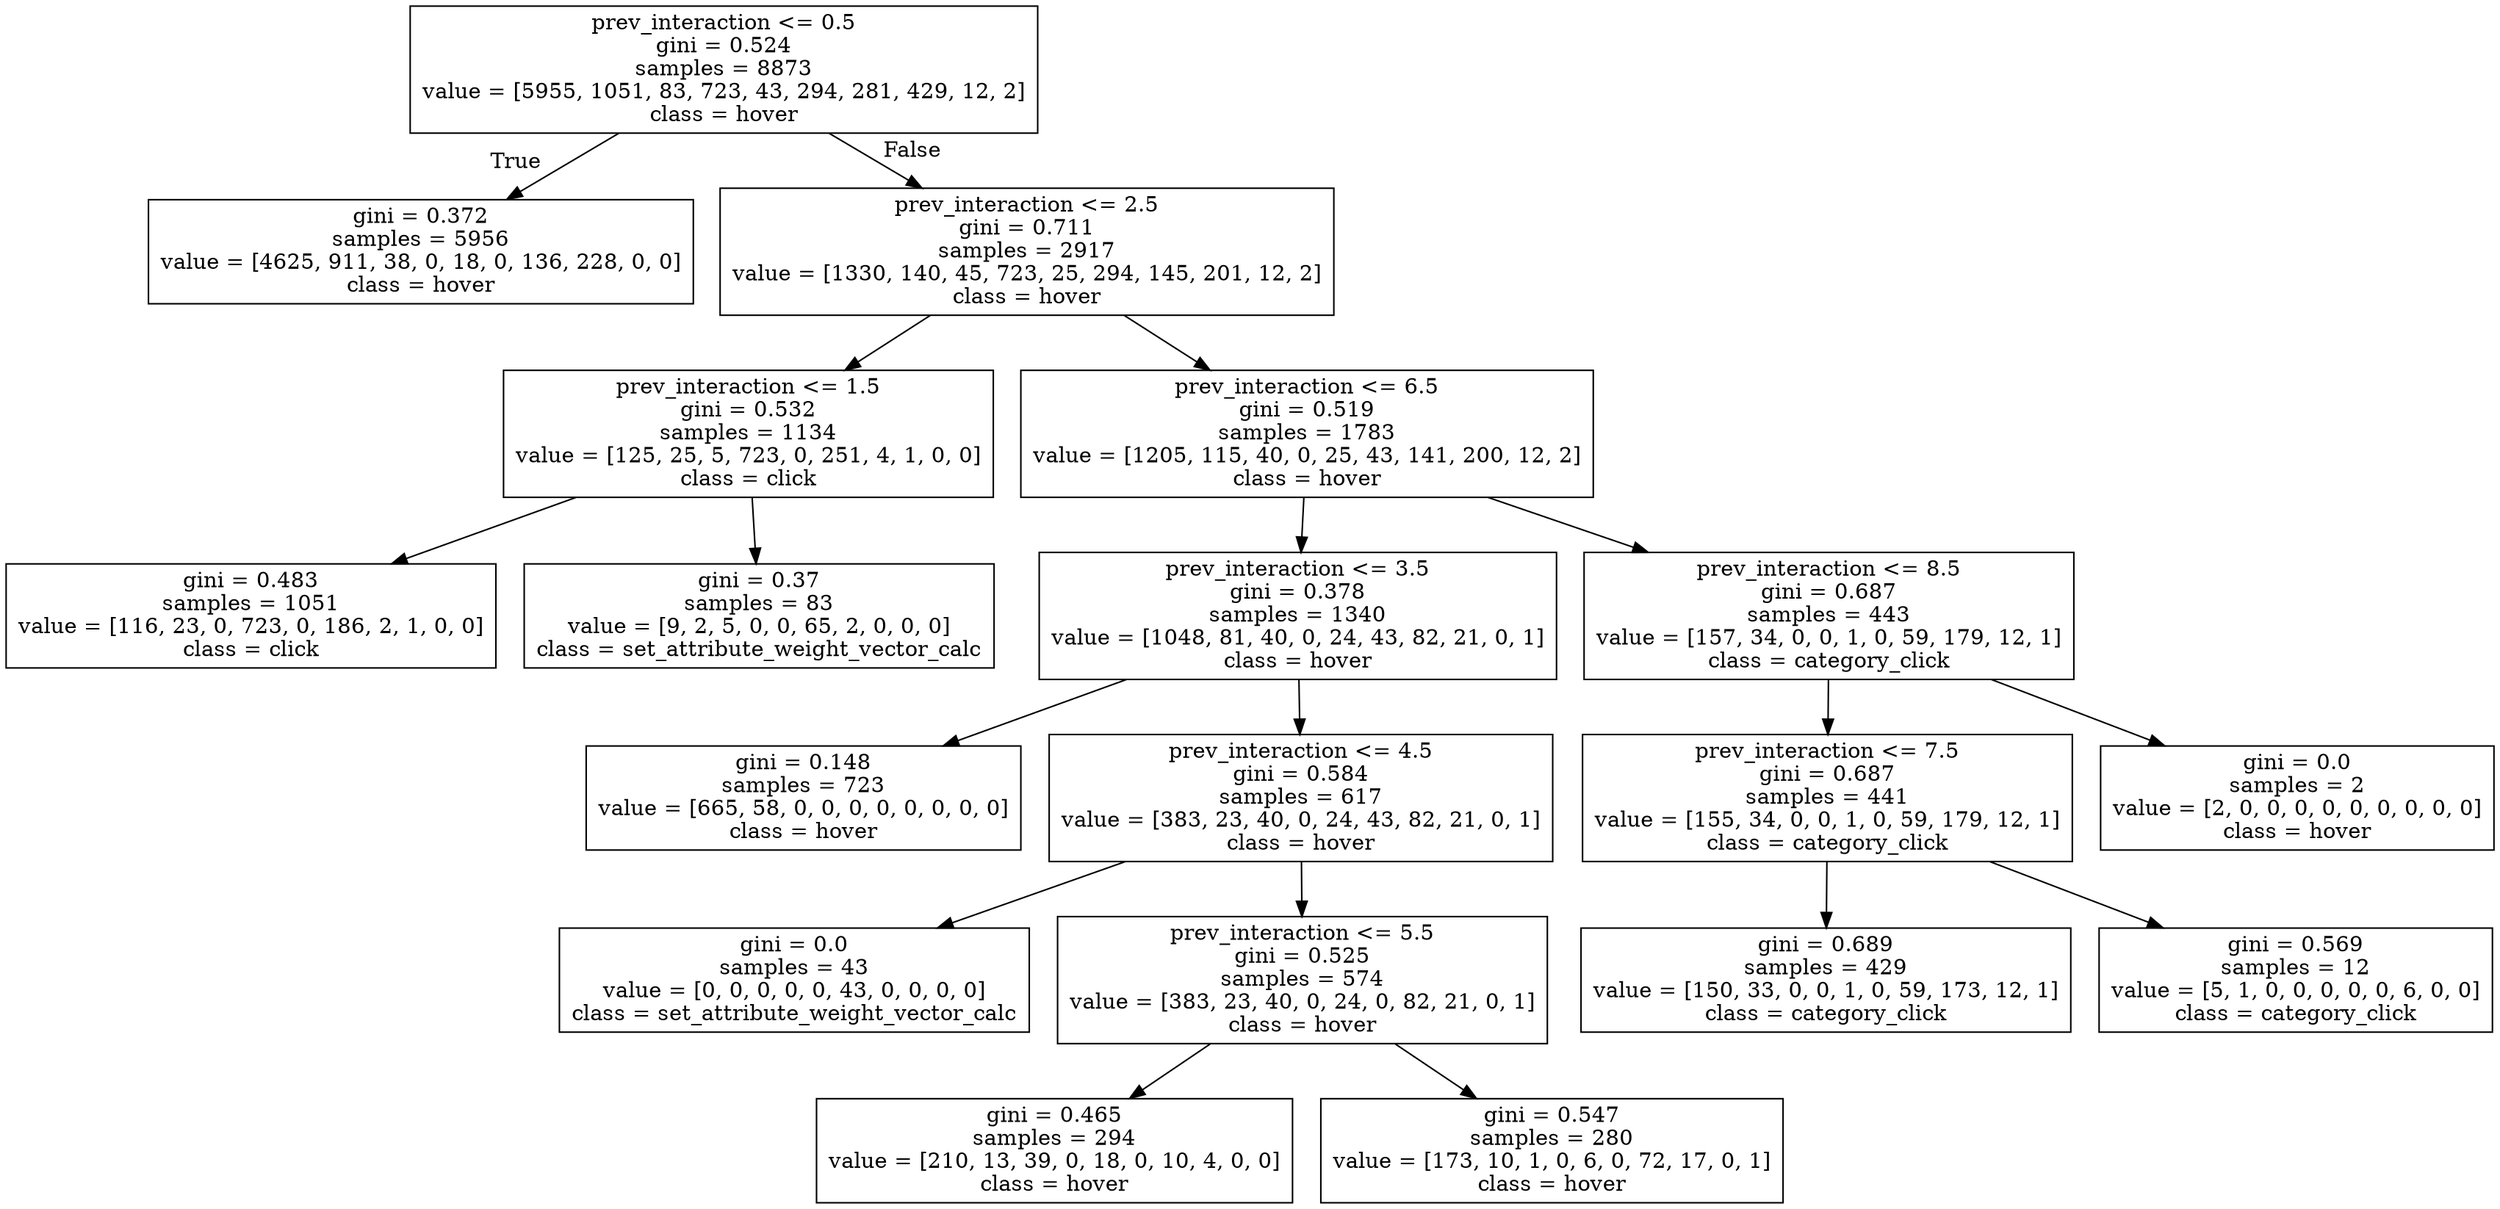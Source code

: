 digraph Tree {
node [shape=box] ;
0 [label="prev_interaction <= 0.5\ngini = 0.524\nsamples = 8873\nvalue = [5955, 1051, 83, 723, 43, 294, 281, 429, 12, 2]\nclass = hover"] ;
1 [label="gini = 0.372\nsamples = 5956\nvalue = [4625, 911, 38, 0, 18, 0, 136, 228, 0, 0]\nclass = hover"] ;
0 -> 1 [labeldistance=2.5, labelangle=45, headlabel="True"] ;
2 [label="prev_interaction <= 2.5\ngini = 0.711\nsamples = 2917\nvalue = [1330, 140, 45, 723, 25, 294, 145, 201, 12, 2]\nclass = hover"] ;
0 -> 2 [labeldistance=2.5, labelangle=-45, headlabel="False"] ;
3 [label="prev_interaction <= 1.5\ngini = 0.532\nsamples = 1134\nvalue = [125, 25, 5, 723, 0, 251, 4, 1, 0, 0]\nclass = click"] ;
2 -> 3 ;
4 [label="gini = 0.483\nsamples = 1051\nvalue = [116, 23, 0, 723, 0, 186, 2, 1, 0, 0]\nclass = click"] ;
3 -> 4 ;
5 [label="gini = 0.37\nsamples = 83\nvalue = [9, 2, 5, 0, 0, 65, 2, 0, 0, 0]\nclass = set_attribute_weight_vector_calc"] ;
3 -> 5 ;
6 [label="prev_interaction <= 6.5\ngini = 0.519\nsamples = 1783\nvalue = [1205, 115, 40, 0, 25, 43, 141, 200, 12, 2]\nclass = hover"] ;
2 -> 6 ;
7 [label="prev_interaction <= 3.5\ngini = 0.378\nsamples = 1340\nvalue = [1048, 81, 40, 0, 24, 43, 82, 21, 0, 1]\nclass = hover"] ;
6 -> 7 ;
8 [label="gini = 0.148\nsamples = 723\nvalue = [665, 58, 0, 0, 0, 0, 0, 0, 0, 0]\nclass = hover"] ;
7 -> 8 ;
9 [label="prev_interaction <= 4.5\ngini = 0.584\nsamples = 617\nvalue = [383, 23, 40, 0, 24, 43, 82, 21, 0, 1]\nclass = hover"] ;
7 -> 9 ;
10 [label="gini = 0.0\nsamples = 43\nvalue = [0, 0, 0, 0, 0, 43, 0, 0, 0, 0]\nclass = set_attribute_weight_vector_calc"] ;
9 -> 10 ;
11 [label="prev_interaction <= 5.5\ngini = 0.525\nsamples = 574\nvalue = [383, 23, 40, 0, 24, 0, 82, 21, 0, 1]\nclass = hover"] ;
9 -> 11 ;
12 [label="gini = 0.465\nsamples = 294\nvalue = [210, 13, 39, 0, 18, 0, 10, 4, 0, 0]\nclass = hover"] ;
11 -> 12 ;
13 [label="gini = 0.547\nsamples = 280\nvalue = [173, 10, 1, 0, 6, 0, 72, 17, 0, 1]\nclass = hover"] ;
11 -> 13 ;
14 [label="prev_interaction <= 8.5\ngini = 0.687\nsamples = 443\nvalue = [157, 34, 0, 0, 1, 0, 59, 179, 12, 1]\nclass = category_click"] ;
6 -> 14 ;
15 [label="prev_interaction <= 7.5\ngini = 0.687\nsamples = 441\nvalue = [155, 34, 0, 0, 1, 0, 59, 179, 12, 1]\nclass = category_click"] ;
14 -> 15 ;
16 [label="gini = 0.689\nsamples = 429\nvalue = [150, 33, 0, 0, 1, 0, 59, 173, 12, 1]\nclass = category_click"] ;
15 -> 16 ;
17 [label="gini = 0.569\nsamples = 12\nvalue = [5, 1, 0, 0, 0, 0, 0, 6, 0, 0]\nclass = category_click"] ;
15 -> 17 ;
18 [label="gini = 0.0\nsamples = 2\nvalue = [2, 0, 0, 0, 0, 0, 0, 0, 0, 0]\nclass = hover"] ;
14 -> 18 ;
}